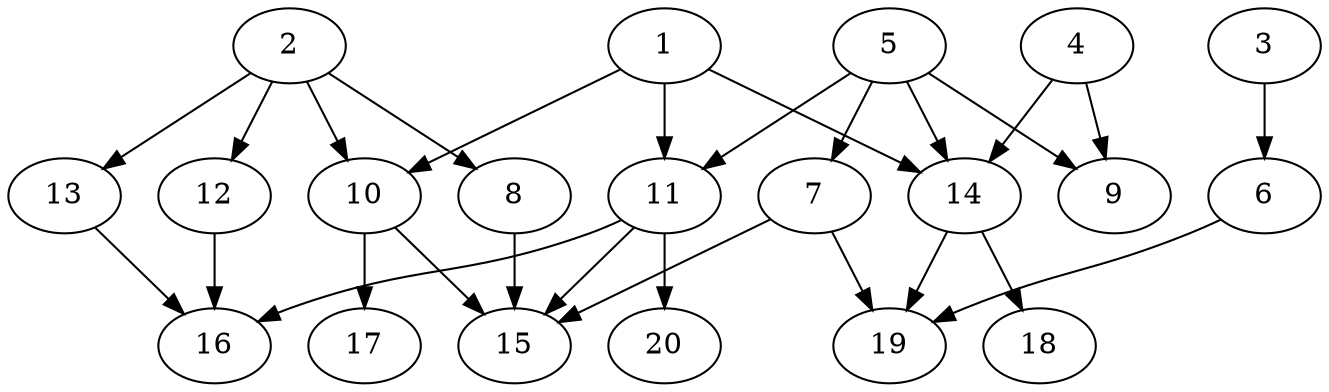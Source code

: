 // DAG automatically generated by daggen at Wed Jul 24 21:26:16 2019
// ./daggen --dot -n 20 --ccr 0.3 --fat 0.8 --regular 0.5 --density 0.5 --mindata 5242880 --maxdata 52428800 
digraph G {
  1 [size="115363840", alpha="0.13", expect_size="34609152"] 
  1 -> 10 [size ="34609152"]
  1 -> 11 [size ="34609152"]
  1 -> 14 [size ="34609152"]
  2 [size="20312747", alpha="0.14", expect_size="6093824"] 
  2 -> 8 [size ="6093824"]
  2 -> 10 [size ="6093824"]
  2 -> 12 [size ="6093824"]
  2 -> 13 [size ="6093824"]
  3 [size="95238827", alpha="0.08", expect_size="28571648"] 
  3 -> 6 [size ="28571648"]
  4 [size="38973440", alpha="0.13", expect_size="11692032"] 
  4 -> 9 [size ="11692032"]
  4 -> 14 [size ="11692032"]
  5 [size="121613653", alpha="0.12", expect_size="36484096"] 
  5 -> 7 [size ="36484096"]
  5 -> 9 [size ="36484096"]
  5 -> 11 [size ="36484096"]
  5 -> 14 [size ="36484096"]
  6 [size="32320853", alpha="0.11", expect_size="9696256"] 
  6 -> 19 [size ="9696256"]
  7 [size="117476693", alpha="0.02", expect_size="35243008"] 
  7 -> 15 [size ="35243008"]
  7 -> 19 [size ="35243008"]
  8 [size="48366933", alpha="0.17", expect_size="14510080"] 
  8 -> 15 [size ="14510080"]
  9 [size="100918613", alpha="0.20", expect_size="30275584"] 
  10 [size="44803413", alpha="0.09", expect_size="13441024"] 
  10 -> 15 [size ="13441024"]
  10 -> 17 [size ="13441024"]
  11 [size="67126613", alpha="0.07", expect_size="20137984"] 
  11 -> 15 [size ="20137984"]
  11 -> 16 [size ="20137984"]
  11 -> 20 [size ="20137984"]
  12 [size="168953173", alpha="0.15", expect_size="50685952"] 
  12 -> 16 [size ="50685952"]
  13 [size="120640853", alpha="0.02", expect_size="36192256"] 
  13 -> 16 [size ="36192256"]
  14 [size="26890240", alpha="0.14", expect_size="8067072"] 
  14 -> 18 [size ="8067072"]
  14 -> 19 [size ="8067072"]
  15 [size="127556267", alpha="0.14", expect_size="38266880"] 
  16 [size="64252587", alpha="0.09", expect_size="19275776"] 
  17 [size="149483520", alpha="0.19", expect_size="44845056"] 
  18 [size="162887680", alpha="0.07", expect_size="48866304"] 
  19 [size="137072640", alpha="0.14", expect_size="41121792"] 
  20 [size="134304427", alpha="0.01", expect_size="40291328"] 
}

